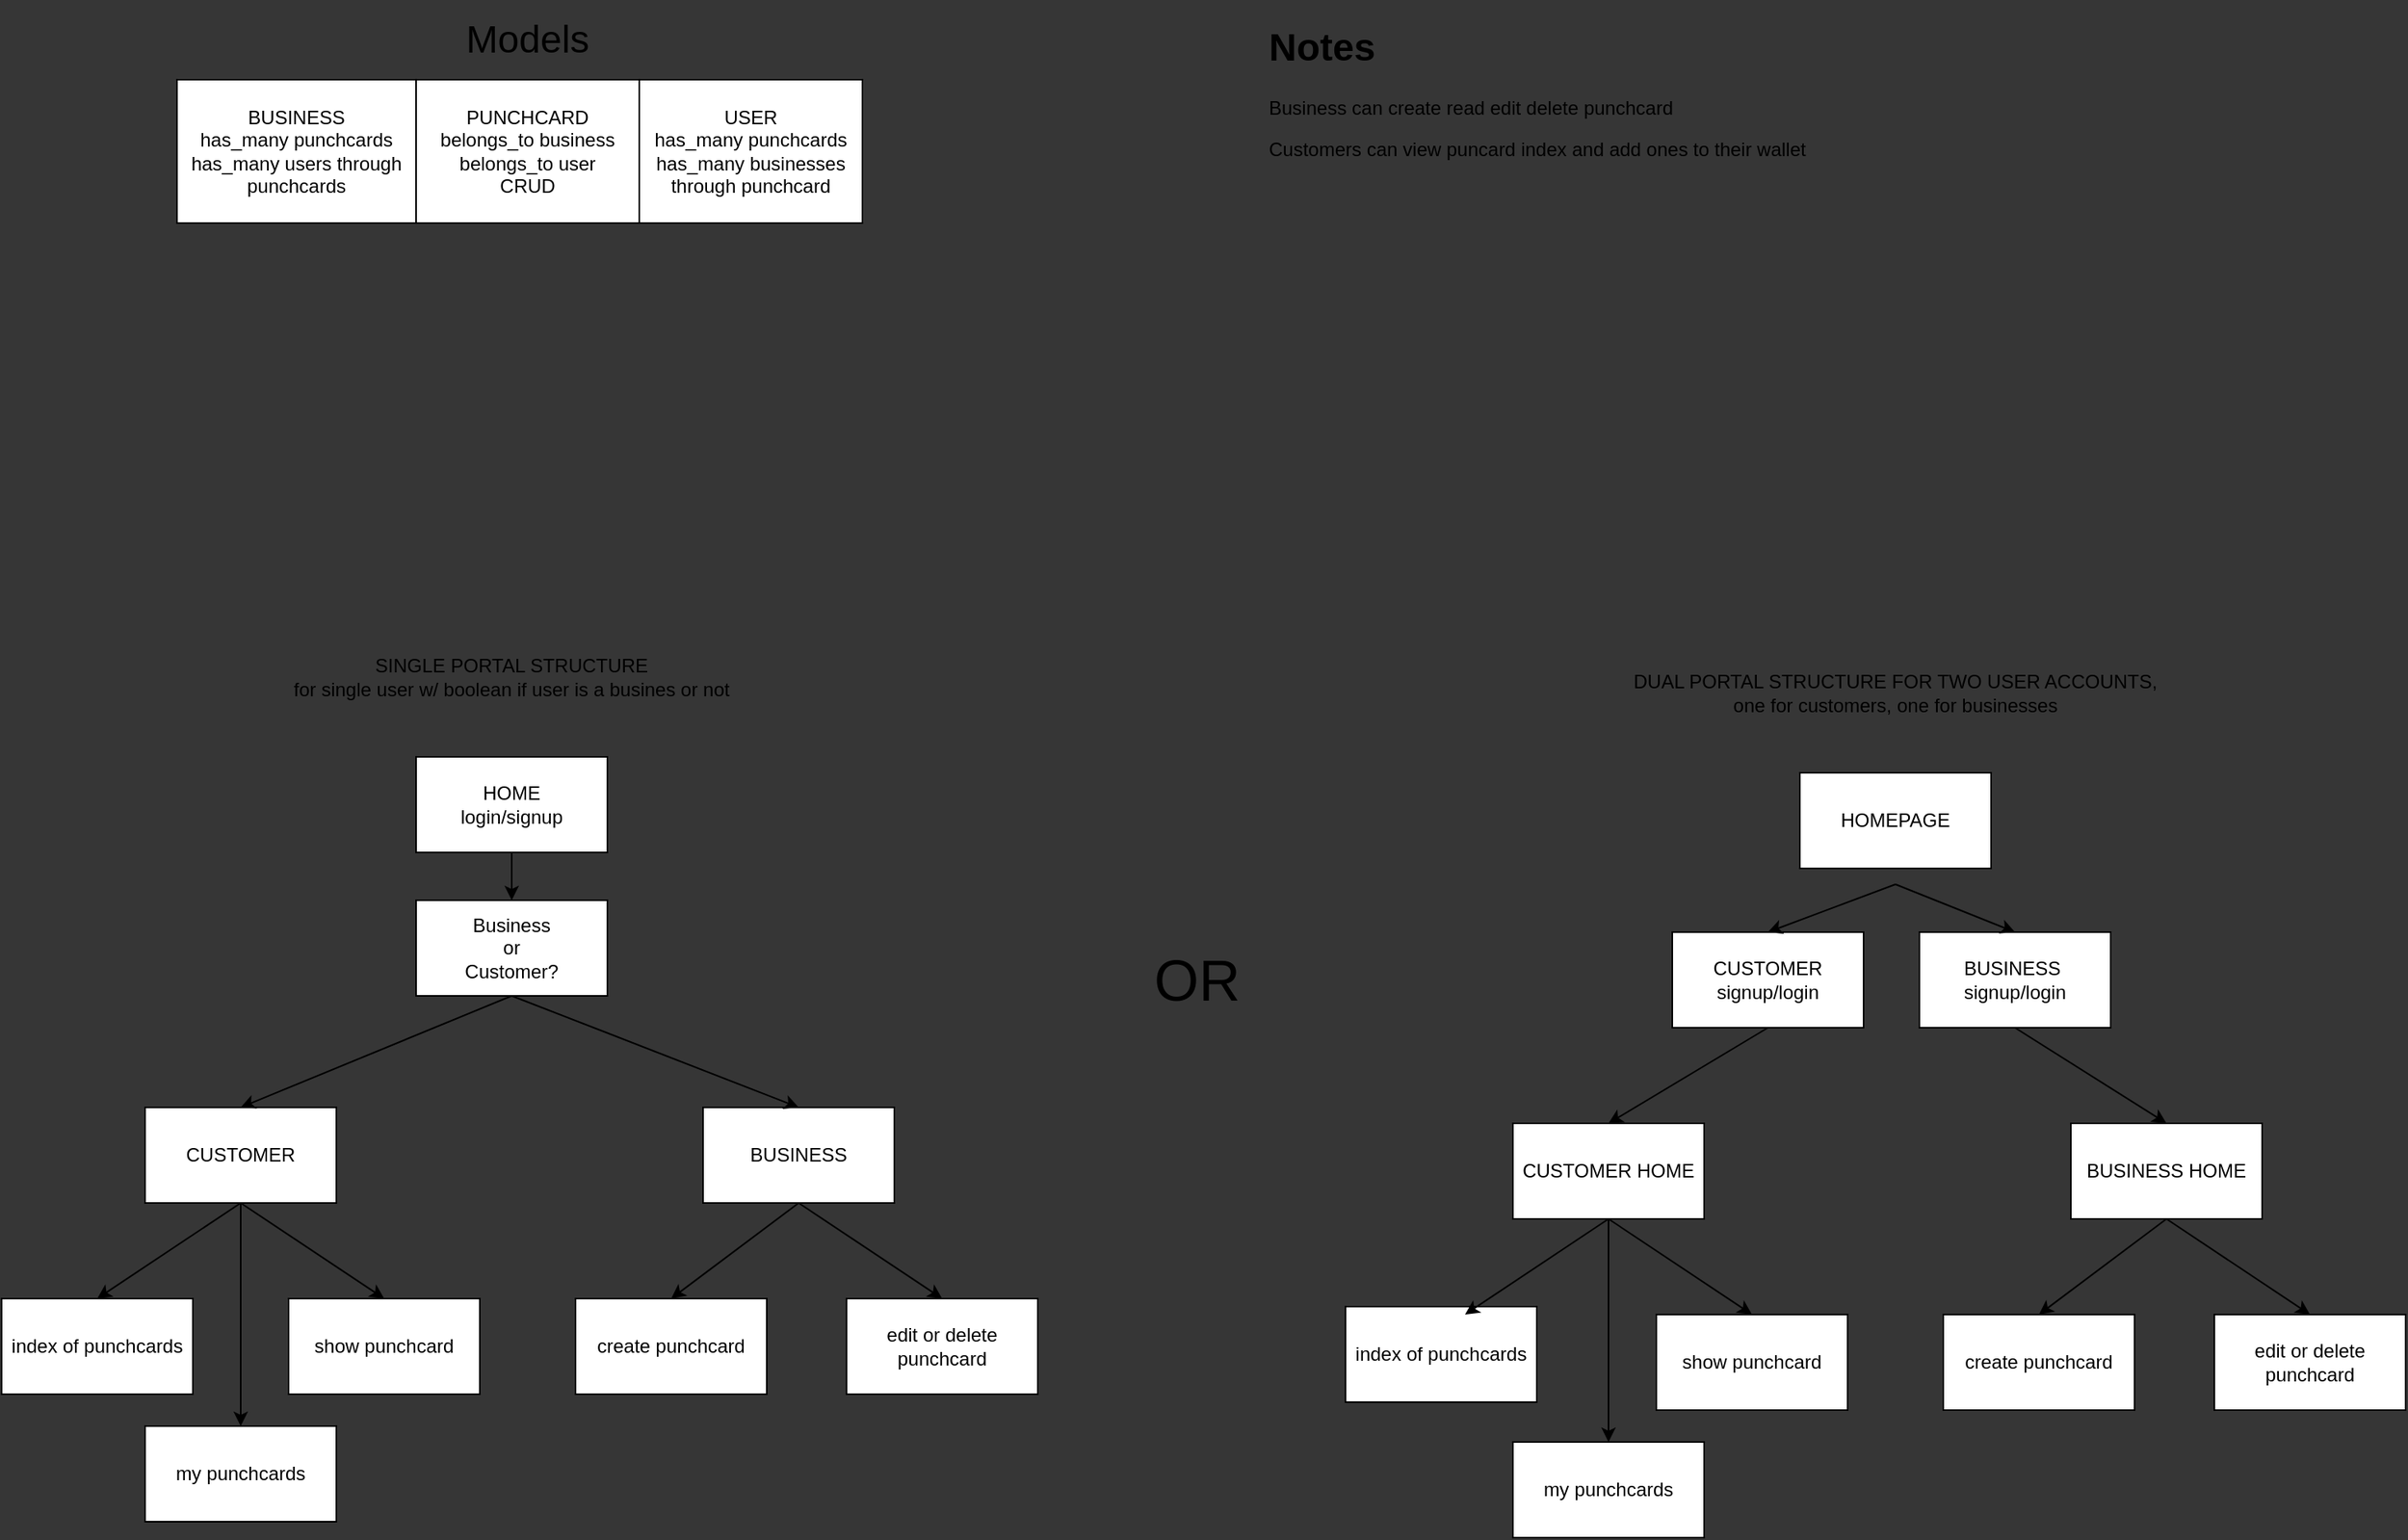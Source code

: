 <mxfile>
    <diagram id="EY0uoxFM9JYzSHPznBX-" name="Page-1">
        <mxGraphModel dx="2197" dy="1726" grid="1" gridSize="10" guides="1" tooltips="1" connect="1" arrows="1" fold="1" page="1" pageScale="1" pageWidth="850" pageHeight="1100" background="#363636" math="0" shadow="0">
            <root>
                <mxCell id="0"/>
                <mxCell id="1" parent="0"/>
                <mxCell id="2" value="PUNCHCARD&lt;br&gt;belongs_to business&lt;br&gt;belongs_to user&lt;br&gt;CRUD" style="rounded=0;whiteSpace=wrap;html=1;" parent="1" vertex="1">
                    <mxGeometry x="360" y="110" width="140" height="90" as="geometry"/>
                </mxCell>
                <mxCell id="3" value="USER&lt;br&gt;has_many punchcards&lt;br&gt;has_many businesses through punchcard" style="rounded=0;whiteSpace=wrap;html=1;" parent="1" vertex="1">
                    <mxGeometry x="500" y="110" width="140" height="90" as="geometry"/>
                </mxCell>
                <mxCell id="4" value="BUSINESS&lt;br&gt;has_many punchcards&lt;br&gt;has_many users through punchcards" style="rounded=0;whiteSpace=wrap;html=1;" parent="1" vertex="1">
                    <mxGeometry x="210" y="110" width="150" height="90" as="geometry"/>
                </mxCell>
                <mxCell id="7" value="HOME&lt;br&gt;login/signup" style="rounded=0;whiteSpace=wrap;html=1;" parent="1" vertex="1">
                    <mxGeometry x="360" y="535" width="120" height="60" as="geometry"/>
                </mxCell>
                <mxCell id="8" value="Business &lt;br&gt;or &lt;br&gt;Customer?" style="rounded=0;whiteSpace=wrap;html=1;" parent="1" vertex="1">
                    <mxGeometry x="360" y="625" width="120" height="60" as="geometry"/>
                </mxCell>
                <mxCell id="9" value="" style="endArrow=classic;html=1;entryX=0.5;entryY=0;entryDx=0;entryDy=0;exitX=0.5;exitY=1;exitDx=0;exitDy=0;" parent="1" source="7" target="8" edge="1">
                    <mxGeometry width="50" height="50" relative="1" as="geometry">
                        <mxPoint x="380" y="665" as="sourcePoint"/>
                        <mxPoint x="450" y="665" as="targetPoint"/>
                    </mxGeometry>
                </mxCell>
                <mxCell id="10" value="CUSTOMER" style="rounded=0;whiteSpace=wrap;html=1;" parent="1" vertex="1">
                    <mxGeometry x="190" y="755" width="120" height="60" as="geometry"/>
                </mxCell>
                <mxCell id="11" value="BUSINESS" style="rounded=0;whiteSpace=wrap;html=1;" parent="1" vertex="1">
                    <mxGeometry x="540" y="755" width="120" height="60" as="geometry"/>
                </mxCell>
                <mxCell id="13" value="" style="endArrow=classic;html=1;entryX=0.5;entryY=0;entryDx=0;entryDy=0;exitX=0.5;exitY=1;exitDx=0;exitDy=0;" parent="1" source="8" target="10" edge="1">
                    <mxGeometry width="50" height="50" relative="1" as="geometry">
                        <mxPoint x="440" y="615" as="sourcePoint"/>
                        <mxPoint x="490" y="565" as="targetPoint"/>
                    </mxGeometry>
                </mxCell>
                <mxCell id="14" value="" style="endArrow=classic;html=1;entryX=0.5;entryY=0;entryDx=0;entryDy=0;exitX=0.5;exitY=1;exitDx=0;exitDy=0;" parent="1" source="8" target="11" edge="1">
                    <mxGeometry width="50" height="50" relative="1" as="geometry">
                        <mxPoint x="440" y="615" as="sourcePoint"/>
                        <mxPoint x="490" y="565" as="targetPoint"/>
                    </mxGeometry>
                </mxCell>
                <mxCell id="15" value="index of punchcards" style="rounded=0;whiteSpace=wrap;html=1;" parent="1" vertex="1">
                    <mxGeometry x="100" y="875" width="120" height="60" as="geometry"/>
                </mxCell>
                <mxCell id="16" value="&lt;font style=&quot;font-size: 24px;&quot;&gt;Models&lt;/font&gt;" style="text;html=1;strokeColor=none;fillColor=none;align=center;verticalAlign=middle;whiteSpace=wrap;rounded=0;" parent="1" vertex="1">
                    <mxGeometry x="400" y="70" width="60" height="30" as="geometry"/>
                </mxCell>
                <mxCell id="17" value="" style="endArrow=classic;html=1;entryX=0.5;entryY=0;entryDx=0;entryDy=0;exitX=0.5;exitY=1;exitDx=0;exitDy=0;" parent="1" source="10" target="15" edge="1">
                    <mxGeometry width="50" height="50" relative="1" as="geometry">
                        <mxPoint x="400" y="655" as="sourcePoint"/>
                        <mxPoint x="450" y="605" as="targetPoint"/>
                    </mxGeometry>
                </mxCell>
                <mxCell id="18" value="show punchcard" style="rounded=0;whiteSpace=wrap;html=1;" parent="1" vertex="1">
                    <mxGeometry x="280" y="875" width="120" height="60" as="geometry"/>
                </mxCell>
                <mxCell id="19" value="" style="endArrow=classic;html=1;entryX=0.5;entryY=0;entryDx=0;entryDy=0;exitX=0.5;exitY=1;exitDx=0;exitDy=0;" parent="1" source="10" target="18" edge="1">
                    <mxGeometry width="50" height="50" relative="1" as="geometry">
                        <mxPoint x="200" y="685" as="sourcePoint"/>
                        <mxPoint x="250" y="635" as="targetPoint"/>
                    </mxGeometry>
                </mxCell>
                <mxCell id="21" value="my punchcards" style="rounded=0;whiteSpace=wrap;html=1;" parent="1" vertex="1">
                    <mxGeometry x="190" y="955" width="120" height="60" as="geometry"/>
                </mxCell>
                <mxCell id="22" value="" style="endArrow=classic;html=1;entryX=0.5;entryY=0;entryDx=0;entryDy=0;" parent="1" target="21" edge="1">
                    <mxGeometry width="50" height="50" relative="1" as="geometry">
                        <mxPoint x="250" y="815" as="sourcePoint"/>
                        <mxPoint x="420" y="605" as="targetPoint"/>
                    </mxGeometry>
                </mxCell>
                <mxCell id="23" value="create punchcard" style="rounded=0;whiteSpace=wrap;html=1;" parent="1" vertex="1">
                    <mxGeometry x="460" y="875" width="120" height="60" as="geometry"/>
                </mxCell>
                <mxCell id="24" value="" style="endArrow=classic;html=1;entryX=0.5;entryY=0;entryDx=0;entryDy=0;exitX=0.5;exitY=1;exitDx=0;exitDy=0;" parent="1" source="11" target="23" edge="1">
                    <mxGeometry width="50" height="50" relative="1" as="geometry">
                        <mxPoint x="560" y="735" as="sourcePoint"/>
                        <mxPoint x="610" y="685" as="targetPoint"/>
                    </mxGeometry>
                </mxCell>
                <mxCell id="25" value="edit or delete punchcard" style="rounded=0;whiteSpace=wrap;html=1;" parent="1" vertex="1">
                    <mxGeometry x="630" y="875" width="120" height="60" as="geometry"/>
                </mxCell>
                <mxCell id="26" value="" style="endArrow=classic;html=1;entryX=0.5;entryY=0;entryDx=0;entryDy=0;exitX=0.5;exitY=1;exitDx=0;exitDy=0;" parent="1" source="11" target="25" edge="1">
                    <mxGeometry width="50" height="50" relative="1" as="geometry">
                        <mxPoint x="560" y="735" as="sourcePoint"/>
                        <mxPoint x="610" y="685" as="targetPoint"/>
                    </mxGeometry>
                </mxCell>
                <mxCell id="32" value="BUSINESS&amp;nbsp;&lt;br&gt;signup/login" style="rounded=0;whiteSpace=wrap;html=1;" parent="1" vertex="1">
                    <mxGeometry x="1303" y="645" width="120" height="60" as="geometry"/>
                </mxCell>
                <mxCell id="34" value="CUSTOMER HOME" style="rounded=0;whiteSpace=wrap;html=1;" parent="1" vertex="1">
                    <mxGeometry x="1048" y="765" width="120" height="60" as="geometry"/>
                </mxCell>
                <mxCell id="35" value="BUSINESS HOME" style="rounded=0;whiteSpace=wrap;html=1;" parent="1" vertex="1">
                    <mxGeometry x="1398" y="765" width="120" height="60" as="geometry"/>
                </mxCell>
                <mxCell id="38" value="index of punchcards" style="rounded=0;whiteSpace=wrap;html=1;" parent="1" vertex="1">
                    <mxGeometry x="943" y="880" width="120" height="60" as="geometry"/>
                </mxCell>
                <mxCell id="39" value="" style="endArrow=classic;html=1;entryX=0.5;entryY=0;entryDx=0;entryDy=0;exitX=0.5;exitY=1;exitDx=0;exitDy=0;" parent="1" source="34" edge="1">
                    <mxGeometry width="50" height="50" relative="1" as="geometry">
                        <mxPoint x="1258" y="665" as="sourcePoint"/>
                        <mxPoint x="1018" y="885" as="targetPoint"/>
                    </mxGeometry>
                </mxCell>
                <mxCell id="40" value="show punchcard" style="rounded=0;whiteSpace=wrap;html=1;" parent="1" vertex="1">
                    <mxGeometry x="1138" y="885" width="120" height="60" as="geometry"/>
                </mxCell>
                <mxCell id="41" value="" style="endArrow=classic;html=1;entryX=0.5;entryY=0;entryDx=0;entryDy=0;exitX=0.5;exitY=1;exitDx=0;exitDy=0;" parent="1" source="34" target="40" edge="1">
                    <mxGeometry width="50" height="50" relative="1" as="geometry">
                        <mxPoint x="1058" y="695" as="sourcePoint"/>
                        <mxPoint x="1108" y="645" as="targetPoint"/>
                    </mxGeometry>
                </mxCell>
                <mxCell id="42" value="my punchcards" style="rounded=0;whiteSpace=wrap;html=1;" parent="1" vertex="1">
                    <mxGeometry x="1048" y="965" width="120" height="60" as="geometry"/>
                </mxCell>
                <mxCell id="43" value="" style="endArrow=classic;html=1;entryX=0.5;entryY=0;entryDx=0;entryDy=0;" parent="1" target="42" edge="1">
                    <mxGeometry width="50" height="50" relative="1" as="geometry">
                        <mxPoint x="1108" y="825" as="sourcePoint"/>
                        <mxPoint x="1278" y="615" as="targetPoint"/>
                    </mxGeometry>
                </mxCell>
                <mxCell id="44" value="create punchcard" style="rounded=0;whiteSpace=wrap;html=1;" parent="1" vertex="1">
                    <mxGeometry x="1318" y="885" width="120" height="60" as="geometry"/>
                </mxCell>
                <mxCell id="45" value="" style="endArrow=classic;html=1;entryX=0.5;entryY=0;entryDx=0;entryDy=0;exitX=0.5;exitY=1;exitDx=0;exitDy=0;" parent="1" source="35" target="44" edge="1">
                    <mxGeometry width="50" height="50" relative="1" as="geometry">
                        <mxPoint x="1418" y="745" as="sourcePoint"/>
                        <mxPoint x="1468" y="695" as="targetPoint"/>
                    </mxGeometry>
                </mxCell>
                <mxCell id="46" value="edit or delete punchcard" style="rounded=0;whiteSpace=wrap;html=1;" parent="1" vertex="1">
                    <mxGeometry x="1488" y="885" width="120" height="60" as="geometry"/>
                </mxCell>
                <mxCell id="47" value="" style="endArrow=classic;html=1;entryX=0.5;entryY=0;entryDx=0;entryDy=0;exitX=0.5;exitY=1;exitDx=0;exitDy=0;" parent="1" source="35" target="46" edge="1">
                    <mxGeometry width="50" height="50" relative="1" as="geometry">
                        <mxPoint x="1418" y="745" as="sourcePoint"/>
                        <mxPoint x="1468" y="695" as="targetPoint"/>
                    </mxGeometry>
                </mxCell>
                <mxCell id="48" value="CUSTOMER&lt;br&gt;signup/login" style="rounded=0;whiteSpace=wrap;html=1;" parent="1" vertex="1">
                    <mxGeometry x="1148" y="645" width="120" height="60" as="geometry"/>
                </mxCell>
                <mxCell id="51" value="&lt;font style=&quot;font-size: 36px;&quot;&gt;OR&lt;/font&gt;" style="text;html=1;strokeColor=none;fillColor=none;align=center;verticalAlign=middle;whiteSpace=wrap;rounded=0;" parent="1" vertex="1">
                    <mxGeometry x="820" y="660" width="60" height="30" as="geometry"/>
                </mxCell>
                <mxCell id="53" value="" style="endArrow=classic;html=1;fontSize=36;entryX=0.5;entryY=0;entryDx=0;entryDy=0;exitX=0.5;exitY=1;exitDx=0;exitDy=0;" parent="1" source="32" target="35" edge="1">
                    <mxGeometry width="50" height="50" relative="1" as="geometry">
                        <mxPoint x="1358" y="705" as="sourcePoint"/>
                        <mxPoint x="1438" y="735" as="targetPoint"/>
                    </mxGeometry>
                </mxCell>
                <mxCell id="54" value="" style="endArrow=classic;html=1;fontSize=36;entryX=0.5;entryY=0;entryDx=0;entryDy=0;exitX=0.5;exitY=1;exitDx=0;exitDy=0;" parent="1" source="48" target="34" edge="1">
                    <mxGeometry width="50" height="50" relative="1" as="geometry">
                        <mxPoint x="1248" y="745" as="sourcePoint"/>
                        <mxPoint x="1298" y="695" as="targetPoint"/>
                    </mxGeometry>
                </mxCell>
                <mxCell id="58" value="HOMEPAGE" style="rounded=0;whiteSpace=wrap;html=1;fontSize=12;" parent="1" vertex="1">
                    <mxGeometry x="1228" y="545" width="120" height="60" as="geometry"/>
                </mxCell>
                <mxCell id="59" value="" style="endArrow=classic;html=1;fontSize=12;entryX=0.5;entryY=0;entryDx=0;entryDy=0;exitX=0.5;exitY=1;exitDx=0;exitDy=0;" parent="1" target="48" edge="1">
                    <mxGeometry width="50" height="50" relative="1" as="geometry">
                        <mxPoint x="1288" y="615" as="sourcePoint"/>
                        <mxPoint x="1298" y="695" as="targetPoint"/>
                    </mxGeometry>
                </mxCell>
                <mxCell id="60" value="" style="endArrow=classic;html=1;fontSize=12;entryX=0.5;entryY=0;entryDx=0;entryDy=0;exitX=0.5;exitY=1;exitDx=0;exitDy=0;" parent="1" target="32" edge="1">
                    <mxGeometry width="50" height="50" relative="1" as="geometry">
                        <mxPoint x="1288" y="615" as="sourcePoint"/>
                        <mxPoint x="1298" y="695" as="targetPoint"/>
                    </mxGeometry>
                </mxCell>
                <mxCell id="61" value="SINGLE PORTAL STRUCTURE &lt;br&gt;for single user w/ boolean if user is a busines or not" style="text;html=1;strokeColor=none;fillColor=none;align=center;verticalAlign=middle;whiteSpace=wrap;rounded=0;fontSize=12;" parent="1" vertex="1">
                    <mxGeometry x="255" y="470" width="330" height="30" as="geometry"/>
                </mxCell>
                <mxCell id="62" value="DUAL PORTAL STRUCTURE FOR TWO USER ACCOUNTS, &lt;br&gt;one for customers, one for businesses" style="text;html=1;strokeColor=none;fillColor=none;align=center;verticalAlign=middle;whiteSpace=wrap;rounded=0;fontSize=12;" parent="1" vertex="1">
                    <mxGeometry x="1108" y="480" width="360" height="30" as="geometry"/>
                </mxCell>
                <mxCell id="63" value="&lt;h1&gt;Notes&lt;/h1&gt;&lt;p&gt;&lt;span style=&quot;text-align: center;&quot;&gt;Business can create read edit delete punchcard&lt;/span&gt;&lt;br&gt;&lt;/p&gt;&lt;p&gt;&lt;span style=&quot;text-align: center;&quot;&gt;Customers can view puncard index and add ones to their wallet&lt;/span&gt;&lt;span style=&quot;text-align: center;&quot;&gt;&lt;br&gt;&lt;/span&gt;&lt;/p&gt;&lt;p&gt;&lt;span style=&quot;text-align: center;&quot;&gt;&lt;br&gt;&lt;/span&gt;&lt;/p&gt;&lt;p&gt;&lt;span style=&quot;text-align: center;&quot;&gt;&lt;br&gt;&lt;/span&gt;&lt;/p&gt;" style="text;html=1;strokeColor=none;fillColor=none;spacing=5;spacingTop=-20;whiteSpace=wrap;overflow=hidden;rounded=0;" vertex="1" parent="1">
                    <mxGeometry x="890" y="70" width="490" height="120" as="geometry"/>
                </mxCell>
            </root>
        </mxGraphModel>
    </diagram>
</mxfile>
